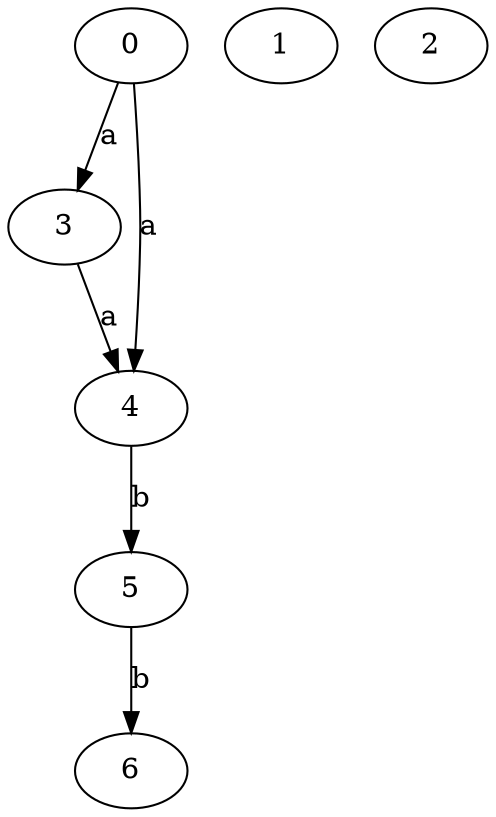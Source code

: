 strict digraph  {
3;
4;
0;
1;
5;
2;
6;
3 -> 4  [label=a];
4 -> 5  [label=b];
0 -> 3  [label=a];
0 -> 4  [label=a];
5 -> 6  [label=b];
}
